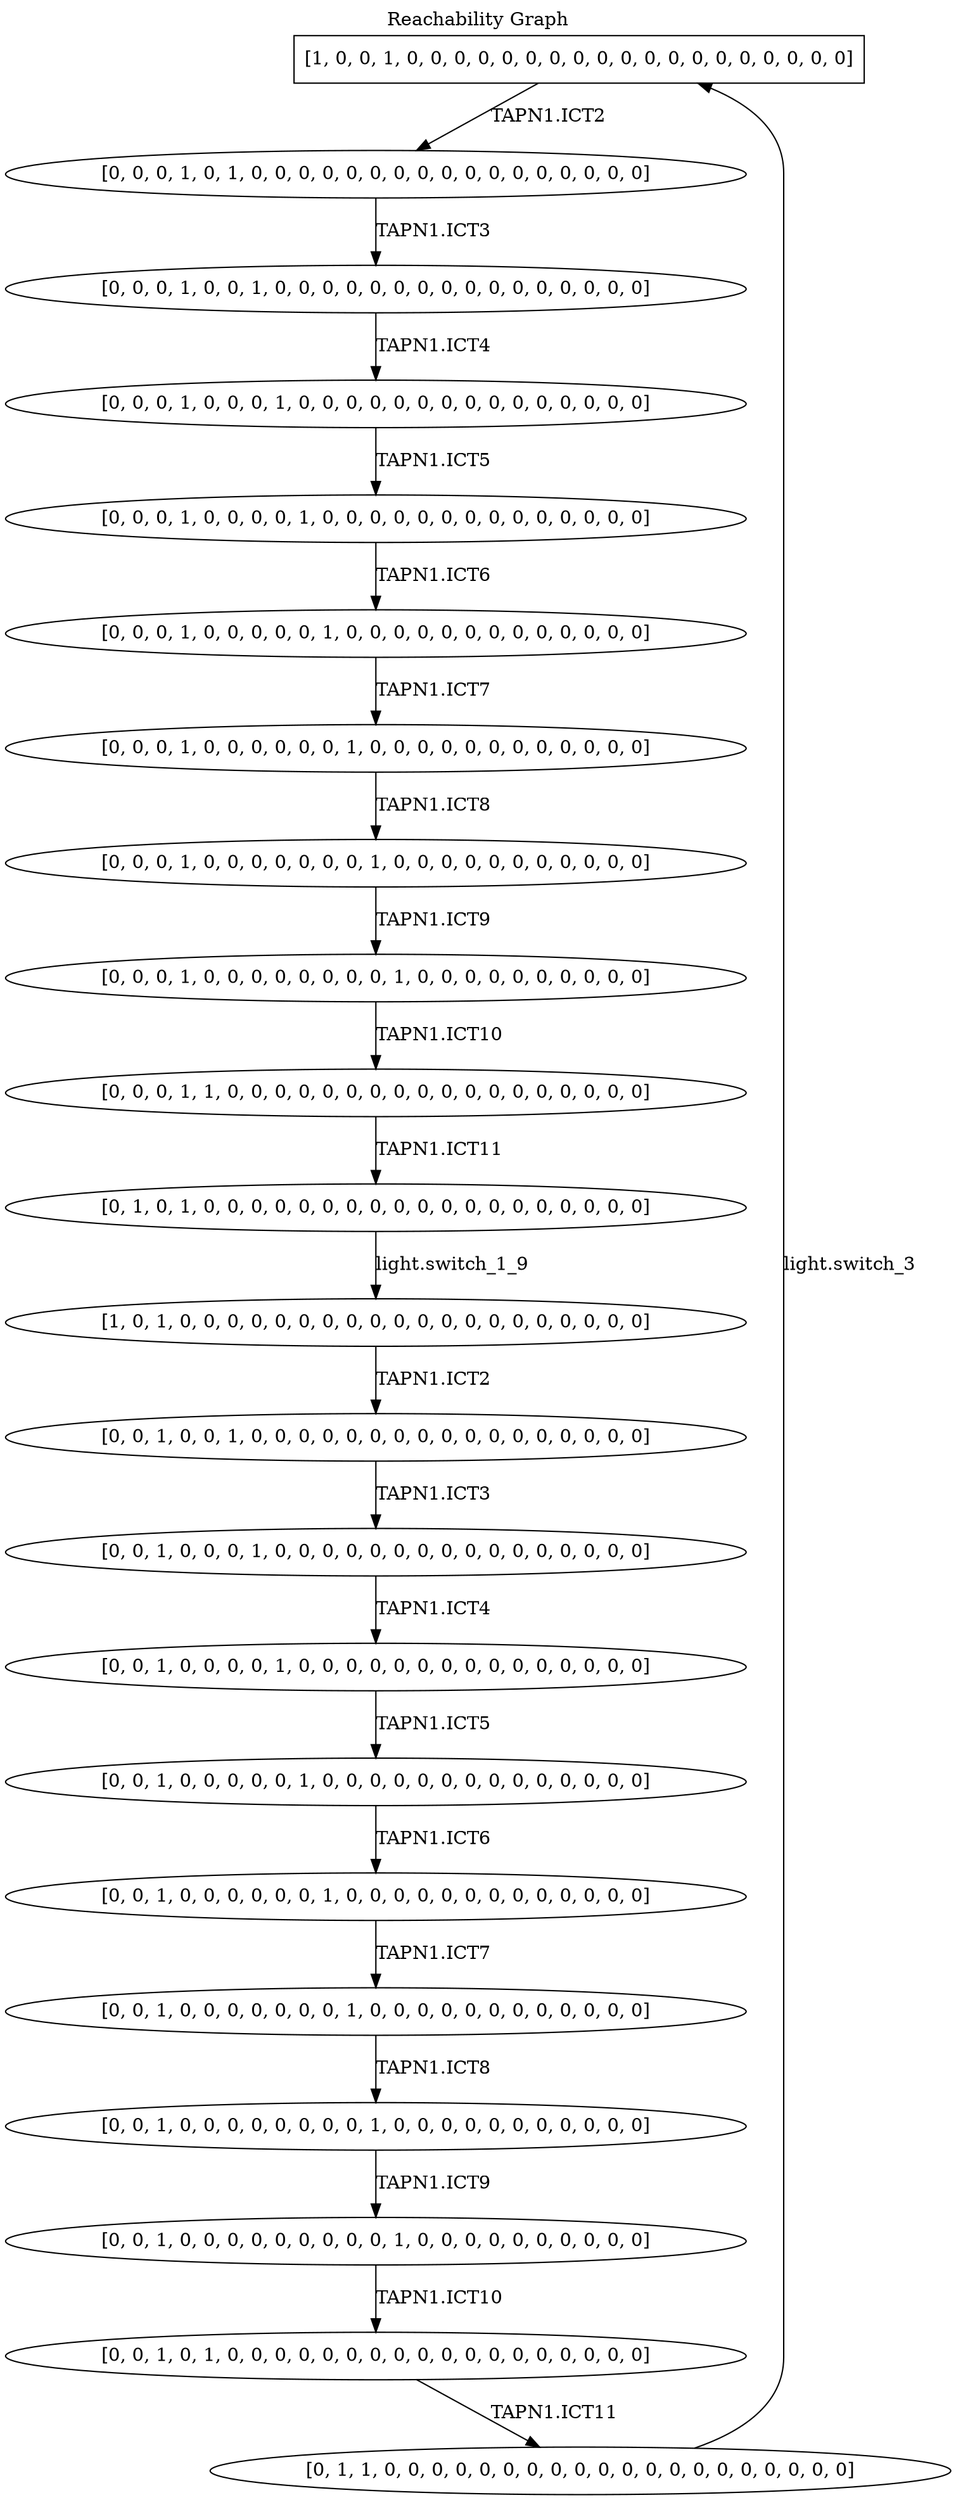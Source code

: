 
digraph RG {
  label="Reachability Graph";
  labelloc=t;
  S0 [shape=box, label="[1, 0, 0, 1, 0, 0, 0, 0, 0, 0, 0, 0, 0, 0, 0, 0, 0, 0, 0, 0, 0, 0, 0]"];
  S1 [label="[0, 0, 0, 1, 0, 1, 0, 0, 0, 0, 0, 0, 0, 0, 0, 0, 0, 0, 0, 0, 0, 0, 0]"];
  S2 [label="[0, 0, 0, 1, 0, 0, 1, 0, 0, 0, 0, 0, 0, 0, 0, 0, 0, 0, 0, 0, 0, 0, 0]"];
  S3 [label="[0, 0, 0, 1, 0, 0, 0, 1, 0, 0, 0, 0, 0, 0, 0, 0, 0, 0, 0, 0, 0, 0, 0]"];
  S4 [label="[0, 0, 0, 1, 0, 0, 0, 0, 1, 0, 0, 0, 0, 0, 0, 0, 0, 0, 0, 0, 0, 0, 0]"];
  S5 [label="[0, 0, 0, 1, 0, 0, 0, 0, 0, 1, 0, 0, 0, 0, 0, 0, 0, 0, 0, 0, 0, 0, 0]"];
  S6 [label="[0, 0, 0, 1, 0, 0, 0, 0, 0, 0, 1, 0, 0, 0, 0, 0, 0, 0, 0, 0, 0, 0, 0]"];
  S7 [label="[0, 0, 0, 1, 0, 0, 0, 0, 0, 0, 0, 1, 0, 0, 0, 0, 0, 0, 0, 0, 0, 0, 0]"];
  S8 [label="[0, 0, 0, 1, 0, 0, 0, 0, 0, 0, 0, 0, 1, 0, 0, 0, 0, 0, 0, 0, 0, 0, 0]"];
  S9 [label="[0, 0, 0, 1, 1, 0, 0, 0, 0, 0, 0, 0, 0, 0, 0, 0, 0, 0, 0, 0, 0, 0, 0]"];
  S10 [label="[0, 1, 0, 1, 0, 0, 0, 0, 0, 0, 0, 0, 0, 0, 0, 0, 0, 0, 0, 0, 0, 0, 0]"];
  S11 [label="[1, 0, 1, 0, 0, 0, 0, 0, 0, 0, 0, 0, 0, 0, 0, 0, 0, 0, 0, 0, 0, 0, 0]"];
  S12 [label="[0, 0, 1, 0, 0, 1, 0, 0, 0, 0, 0, 0, 0, 0, 0, 0, 0, 0, 0, 0, 0, 0, 0]"];
  S13 [label="[0, 0, 1, 0, 0, 0, 1, 0, 0, 0, 0, 0, 0, 0, 0, 0, 0, 0, 0, 0, 0, 0, 0]"];
  S14 [label="[0, 0, 1, 0, 0, 0, 0, 1, 0, 0, 0, 0, 0, 0, 0, 0, 0, 0, 0, 0, 0, 0, 0]"];
  S15 [label="[0, 0, 1, 0, 0, 0, 0, 0, 1, 0, 0, 0, 0, 0, 0, 0, 0, 0, 0, 0, 0, 0, 0]"];
  S16 [label="[0, 0, 1, 0, 0, 0, 0, 0, 0, 1, 0, 0, 0, 0, 0, 0, 0, 0, 0, 0, 0, 0, 0]"];
  S17 [label="[0, 0, 1, 0, 0, 0, 0, 0, 0, 0, 1, 0, 0, 0, 0, 0, 0, 0, 0, 0, 0, 0, 0]"];
  S18 [label="[0, 0, 1, 0, 0, 0, 0, 0, 0, 0, 0, 1, 0, 0, 0, 0, 0, 0, 0, 0, 0, 0, 0]"];
  S19 [label="[0, 0, 1, 0, 0, 0, 0, 0, 0, 0, 0, 0, 1, 0, 0, 0, 0, 0, 0, 0, 0, 0, 0]"];
  S20 [label="[0, 0, 1, 0, 1, 0, 0, 0, 0, 0, 0, 0, 0, 0, 0, 0, 0, 0, 0, 0, 0, 0, 0]"];
  S21 [label="[0, 1, 1, 0, 0, 0, 0, 0, 0, 0, 0, 0, 0, 0, 0, 0, 0, 0, 0, 0, 0, 0, 0]"];
  S0 -> S1 [label="TAPN1.ICT2"];
  S1 -> S2 [label="TAPN1.ICT3"];
  S2 -> S3 [label="TAPN1.ICT4"];
  S3 -> S4 [label="TAPN1.ICT5"];
  S4 -> S5 [label="TAPN1.ICT6"];
  S5 -> S6 [label="TAPN1.ICT7"];
  S6 -> S7 [label="TAPN1.ICT8"];
  S7 -> S8 [label="TAPN1.ICT9"];
  S8 -> S9 [label="TAPN1.ICT10"];
  S9 -> S10 [label="TAPN1.ICT11"];
  S10 -> S11 [label="light.switch_1_9"];
  S11 -> S12 [label="TAPN1.ICT2"];
  S12 -> S13 [label="TAPN1.ICT3"];
  S13 -> S14 [label="TAPN1.ICT4"];
  S14 -> S15 [label="TAPN1.ICT5"];
  S15 -> S16 [label="TAPN1.ICT6"];
  S16 -> S17 [label="TAPN1.ICT7"];
  S17 -> S18 [label="TAPN1.ICT8"];
  S18 -> S19 [label="TAPN1.ICT9"];
  S19 -> S20 [label="TAPN1.ICT10"];
  S20 -> S21 [label="TAPN1.ICT11"];
  S21 -> S0 [label="light.switch_3"];
}
